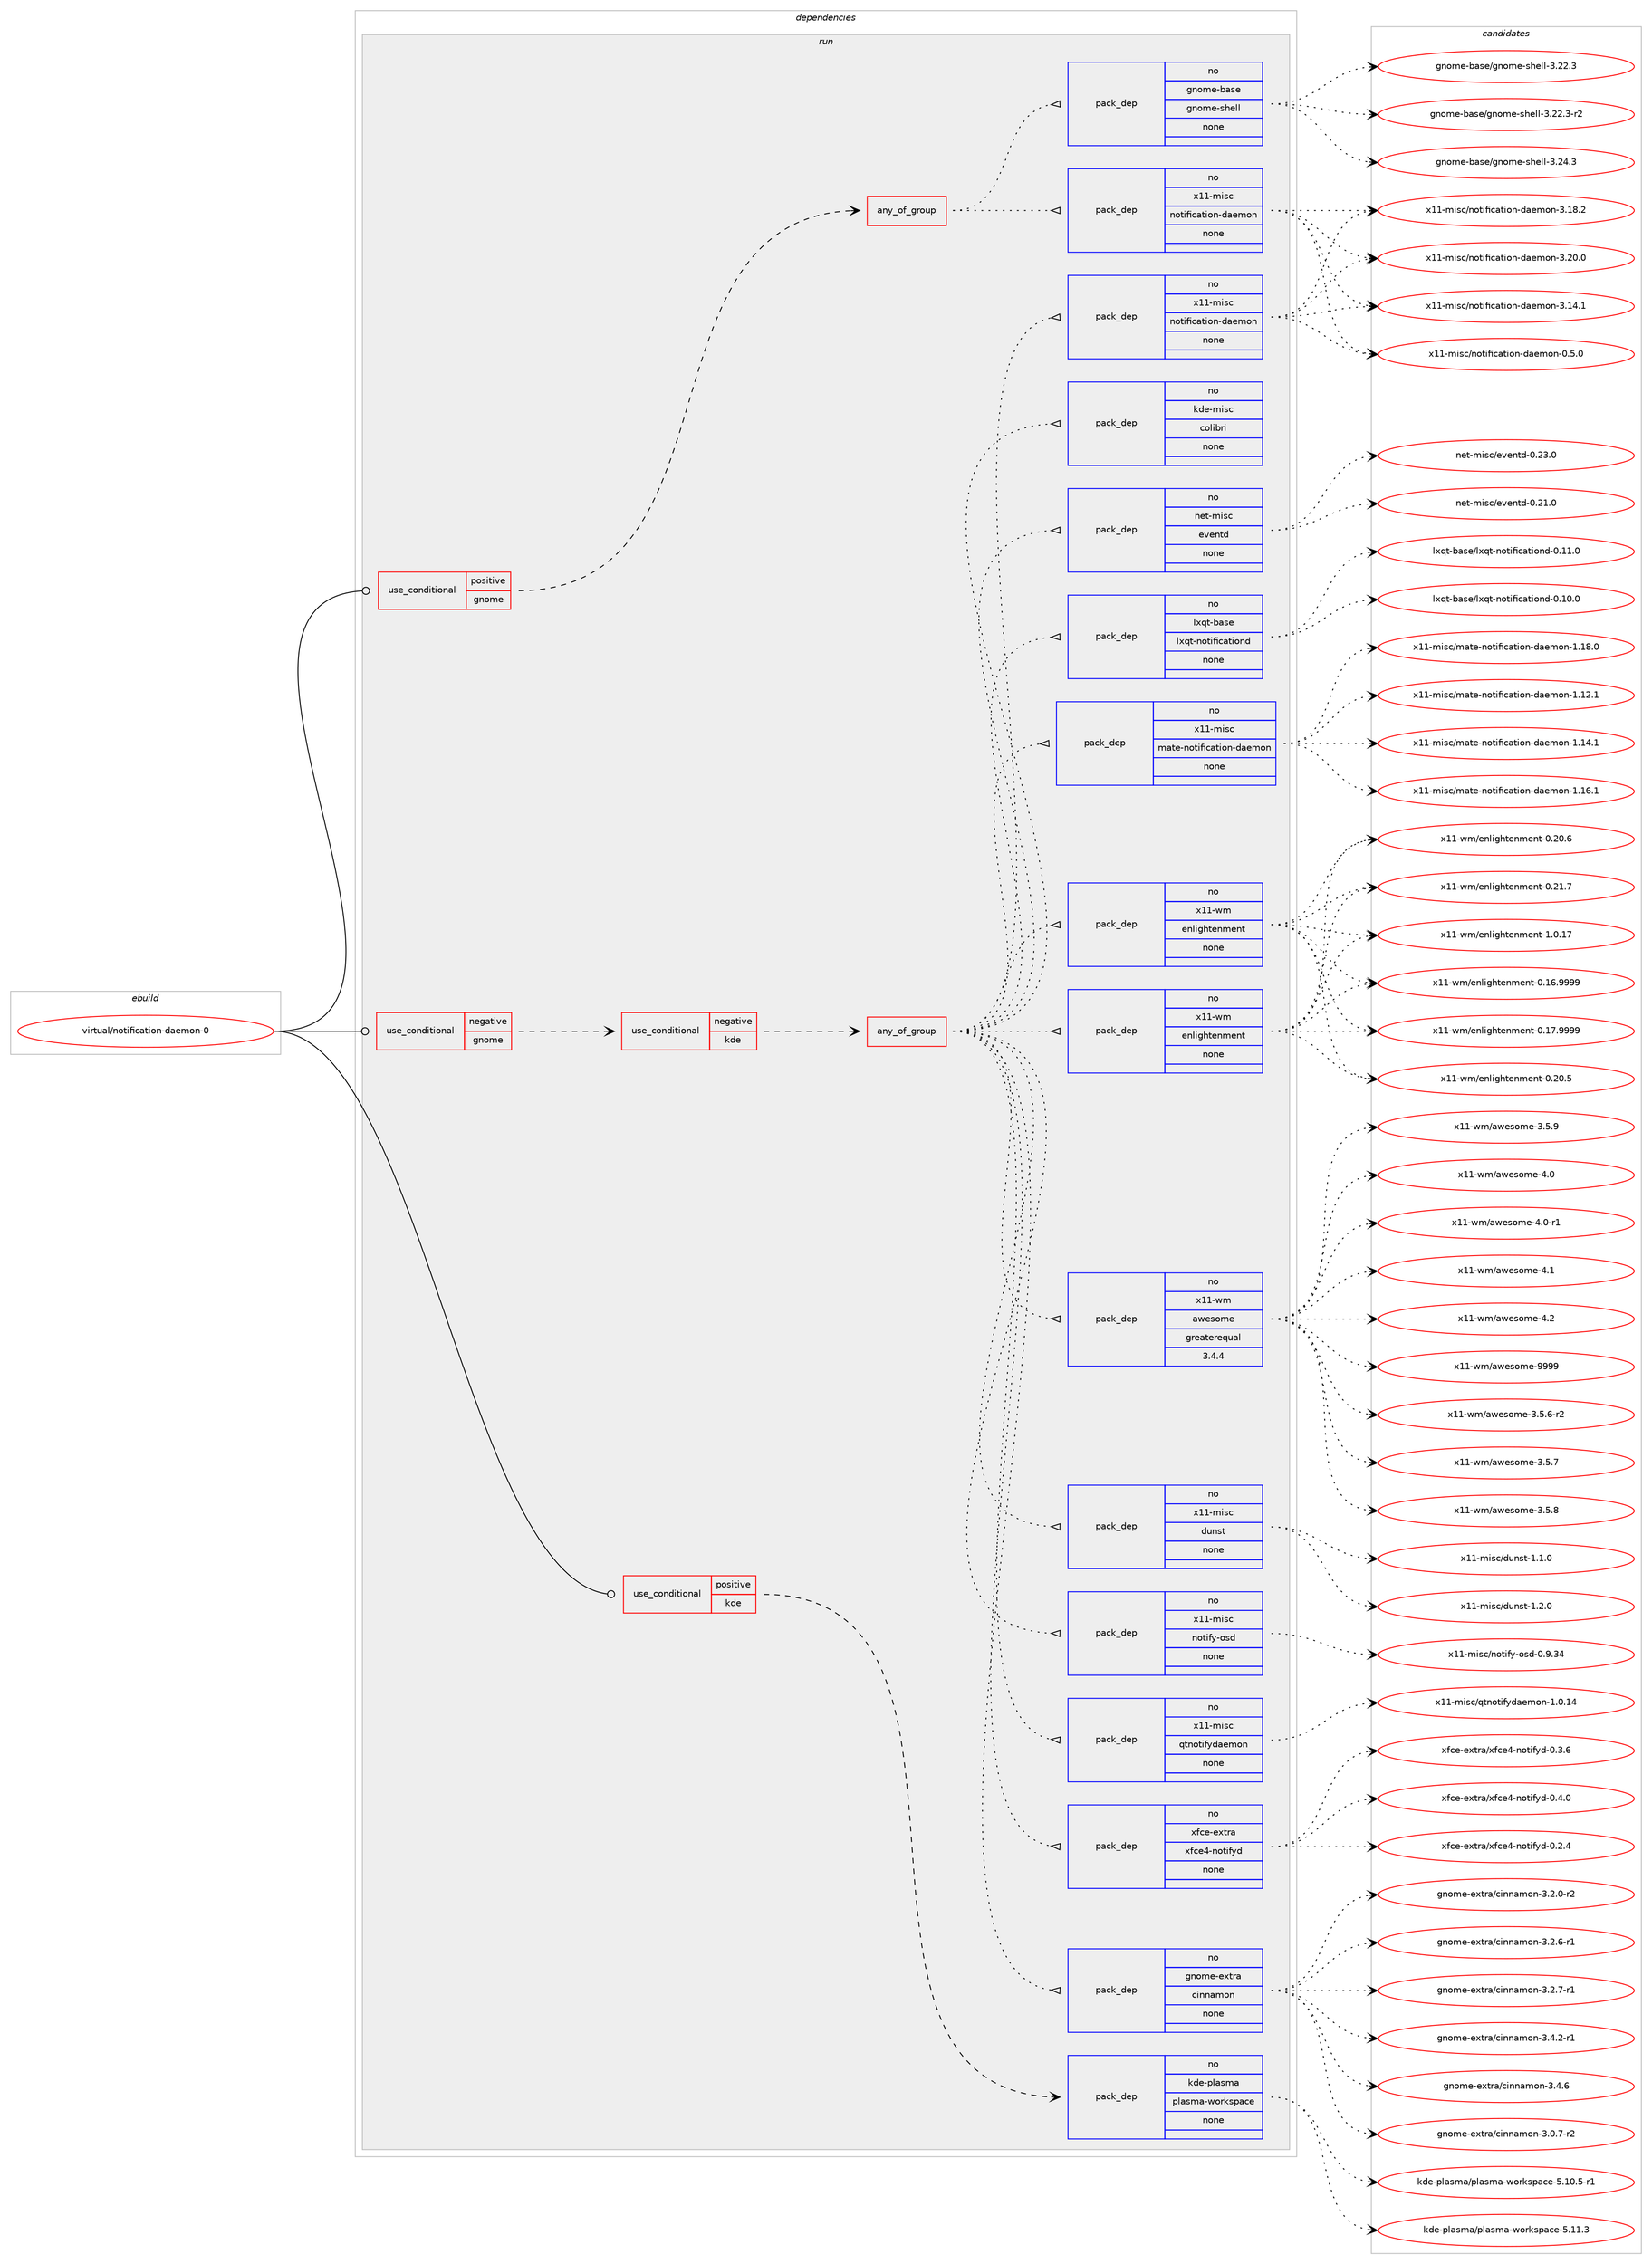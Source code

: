 digraph prolog {

# *************
# Graph options
# *************

newrank=true;
concentrate=true;
compound=true;
graph [rankdir=LR,fontname=Helvetica,fontsize=10,ranksep=1.5];#, ranksep=2.5, nodesep=0.2];
edge  [arrowhead=vee];
node  [fontname=Helvetica,fontsize=10];

# **********
# The ebuild
# **********

subgraph cluster_leftcol {
color=gray;
rank=same;
label=<<i>ebuild</i>>;
id [label="virtual/notification-daemon-0", color=red, width=4, href="../virtual/notification-daemon-0.svg"];
}

# ****************
# The dependencies
# ****************

subgraph cluster_midcol {
color=gray;
label=<<i>dependencies</i>>;
subgraph cluster_compile {
fillcolor="#eeeeee";
style=filled;
label=<<i>compile</i>>;
}
subgraph cluster_compileandrun {
fillcolor="#eeeeee";
style=filled;
label=<<i>compile and run</i>>;
}
subgraph cluster_run {
fillcolor="#eeeeee";
style=filled;
label=<<i>run</i>>;
subgraph cond118892 {
dependency497801 [label=<<TABLE BORDER="0" CELLBORDER="1" CELLSPACING="0" CELLPADDING="4"><TR><TD ROWSPAN="3" CELLPADDING="10">use_conditional</TD></TR><TR><TD>negative</TD></TR><TR><TD>gnome</TD></TR></TABLE>>, shape=none, color=red];
subgraph cond118893 {
dependency497802 [label=<<TABLE BORDER="0" CELLBORDER="1" CELLSPACING="0" CELLPADDING="4"><TR><TD ROWSPAN="3" CELLPADDING="10">use_conditional</TD></TR><TR><TD>negative</TD></TR><TR><TD>kde</TD></TR></TABLE>>, shape=none, color=red];
subgraph any8602 {
dependency497803 [label=<<TABLE BORDER="0" CELLBORDER="1" CELLSPACING="0" CELLPADDING="4"><TR><TD CELLPADDING="10">any_of_group</TD></TR></TABLE>>, shape=none, color=red];subgraph pack369982 {
dependency497804 [label=<<TABLE BORDER="0" CELLBORDER="1" CELLSPACING="0" CELLPADDING="4" WIDTH="220"><TR><TD ROWSPAN="6" CELLPADDING="30">pack_dep</TD></TR><TR><TD WIDTH="110">no</TD></TR><TR><TD>x11-misc</TD></TR><TR><TD>notification-daemon</TD></TR><TR><TD>none</TD></TR><TR><TD></TD></TR></TABLE>>, shape=none, color=blue];
}
dependency497803:e -> dependency497804:w [weight=20,style="dotted",arrowhead="oinv"];
subgraph pack369983 {
dependency497805 [label=<<TABLE BORDER="0" CELLBORDER="1" CELLSPACING="0" CELLPADDING="4" WIDTH="220"><TR><TD ROWSPAN="6" CELLPADDING="30">pack_dep</TD></TR><TR><TD WIDTH="110">no</TD></TR><TR><TD>gnome-extra</TD></TR><TR><TD>cinnamon</TD></TR><TR><TD>none</TD></TR><TR><TD></TD></TR></TABLE>>, shape=none, color=blue];
}
dependency497803:e -> dependency497805:w [weight=20,style="dotted",arrowhead="oinv"];
subgraph pack369984 {
dependency497806 [label=<<TABLE BORDER="0" CELLBORDER="1" CELLSPACING="0" CELLPADDING="4" WIDTH="220"><TR><TD ROWSPAN="6" CELLPADDING="30">pack_dep</TD></TR><TR><TD WIDTH="110">no</TD></TR><TR><TD>xfce-extra</TD></TR><TR><TD>xfce4-notifyd</TD></TR><TR><TD>none</TD></TR><TR><TD></TD></TR></TABLE>>, shape=none, color=blue];
}
dependency497803:e -> dependency497806:w [weight=20,style="dotted",arrowhead="oinv"];
subgraph pack369985 {
dependency497807 [label=<<TABLE BORDER="0" CELLBORDER="1" CELLSPACING="0" CELLPADDING="4" WIDTH="220"><TR><TD ROWSPAN="6" CELLPADDING="30">pack_dep</TD></TR><TR><TD WIDTH="110">no</TD></TR><TR><TD>x11-misc</TD></TR><TR><TD>qtnotifydaemon</TD></TR><TR><TD>none</TD></TR><TR><TD></TD></TR></TABLE>>, shape=none, color=blue];
}
dependency497803:e -> dependency497807:w [weight=20,style="dotted",arrowhead="oinv"];
subgraph pack369986 {
dependency497808 [label=<<TABLE BORDER="0" CELLBORDER="1" CELLSPACING="0" CELLPADDING="4" WIDTH="220"><TR><TD ROWSPAN="6" CELLPADDING="30">pack_dep</TD></TR><TR><TD WIDTH="110">no</TD></TR><TR><TD>x11-misc</TD></TR><TR><TD>notify-osd</TD></TR><TR><TD>none</TD></TR><TR><TD></TD></TR></TABLE>>, shape=none, color=blue];
}
dependency497803:e -> dependency497808:w [weight=20,style="dotted",arrowhead="oinv"];
subgraph pack369987 {
dependency497809 [label=<<TABLE BORDER="0" CELLBORDER="1" CELLSPACING="0" CELLPADDING="4" WIDTH="220"><TR><TD ROWSPAN="6" CELLPADDING="30">pack_dep</TD></TR><TR><TD WIDTH="110">no</TD></TR><TR><TD>x11-misc</TD></TR><TR><TD>dunst</TD></TR><TR><TD>none</TD></TR><TR><TD></TD></TR></TABLE>>, shape=none, color=blue];
}
dependency497803:e -> dependency497809:w [weight=20,style="dotted",arrowhead="oinv"];
subgraph pack369988 {
dependency497810 [label=<<TABLE BORDER="0" CELLBORDER="1" CELLSPACING="0" CELLPADDING="4" WIDTH="220"><TR><TD ROWSPAN="6" CELLPADDING="30">pack_dep</TD></TR><TR><TD WIDTH="110">no</TD></TR><TR><TD>x11-wm</TD></TR><TR><TD>awesome</TD></TR><TR><TD>greaterequal</TD></TR><TR><TD>3.4.4</TD></TR></TABLE>>, shape=none, color=blue];
}
dependency497803:e -> dependency497810:w [weight=20,style="dotted",arrowhead="oinv"];
subgraph pack369989 {
dependency497811 [label=<<TABLE BORDER="0" CELLBORDER="1" CELLSPACING="0" CELLPADDING="4" WIDTH="220"><TR><TD ROWSPAN="6" CELLPADDING="30">pack_dep</TD></TR><TR><TD WIDTH="110">no</TD></TR><TR><TD>x11-wm</TD></TR><TR><TD>enlightenment</TD></TR><TR><TD>none</TD></TR><TR><TD></TD></TR></TABLE>>, shape=none, color=blue];
}
dependency497803:e -> dependency497811:w [weight=20,style="dotted",arrowhead="oinv"];
subgraph pack369990 {
dependency497812 [label=<<TABLE BORDER="0" CELLBORDER="1" CELLSPACING="0" CELLPADDING="4" WIDTH="220"><TR><TD ROWSPAN="6" CELLPADDING="30">pack_dep</TD></TR><TR><TD WIDTH="110">no</TD></TR><TR><TD>x11-wm</TD></TR><TR><TD>enlightenment</TD></TR><TR><TD>none</TD></TR><TR><TD></TD></TR></TABLE>>, shape=none, color=blue];
}
dependency497803:e -> dependency497812:w [weight=20,style="dotted",arrowhead="oinv"];
subgraph pack369991 {
dependency497813 [label=<<TABLE BORDER="0" CELLBORDER="1" CELLSPACING="0" CELLPADDING="4" WIDTH="220"><TR><TD ROWSPAN="6" CELLPADDING="30">pack_dep</TD></TR><TR><TD WIDTH="110">no</TD></TR><TR><TD>x11-misc</TD></TR><TR><TD>mate-notification-daemon</TD></TR><TR><TD>none</TD></TR><TR><TD></TD></TR></TABLE>>, shape=none, color=blue];
}
dependency497803:e -> dependency497813:w [weight=20,style="dotted",arrowhead="oinv"];
subgraph pack369992 {
dependency497814 [label=<<TABLE BORDER="0" CELLBORDER="1" CELLSPACING="0" CELLPADDING="4" WIDTH="220"><TR><TD ROWSPAN="6" CELLPADDING="30">pack_dep</TD></TR><TR><TD WIDTH="110">no</TD></TR><TR><TD>lxqt-base</TD></TR><TR><TD>lxqt-notificationd</TD></TR><TR><TD>none</TD></TR><TR><TD></TD></TR></TABLE>>, shape=none, color=blue];
}
dependency497803:e -> dependency497814:w [weight=20,style="dotted",arrowhead="oinv"];
subgraph pack369993 {
dependency497815 [label=<<TABLE BORDER="0" CELLBORDER="1" CELLSPACING="0" CELLPADDING="4" WIDTH="220"><TR><TD ROWSPAN="6" CELLPADDING="30">pack_dep</TD></TR><TR><TD WIDTH="110">no</TD></TR><TR><TD>net-misc</TD></TR><TR><TD>eventd</TD></TR><TR><TD>none</TD></TR><TR><TD></TD></TR></TABLE>>, shape=none, color=blue];
}
dependency497803:e -> dependency497815:w [weight=20,style="dotted",arrowhead="oinv"];
subgraph pack369994 {
dependency497816 [label=<<TABLE BORDER="0" CELLBORDER="1" CELLSPACING="0" CELLPADDING="4" WIDTH="220"><TR><TD ROWSPAN="6" CELLPADDING="30">pack_dep</TD></TR><TR><TD WIDTH="110">no</TD></TR><TR><TD>kde-misc</TD></TR><TR><TD>colibri</TD></TR><TR><TD>none</TD></TR><TR><TD></TD></TR></TABLE>>, shape=none, color=blue];
}
dependency497803:e -> dependency497816:w [weight=20,style="dotted",arrowhead="oinv"];
}
dependency497802:e -> dependency497803:w [weight=20,style="dashed",arrowhead="vee"];
}
dependency497801:e -> dependency497802:w [weight=20,style="dashed",arrowhead="vee"];
}
id:e -> dependency497801:w [weight=20,style="solid",arrowhead="odot"];
subgraph cond118894 {
dependency497817 [label=<<TABLE BORDER="0" CELLBORDER="1" CELLSPACING="0" CELLPADDING="4"><TR><TD ROWSPAN="3" CELLPADDING="10">use_conditional</TD></TR><TR><TD>positive</TD></TR><TR><TD>gnome</TD></TR></TABLE>>, shape=none, color=red];
subgraph any8603 {
dependency497818 [label=<<TABLE BORDER="0" CELLBORDER="1" CELLSPACING="0" CELLPADDING="4"><TR><TD CELLPADDING="10">any_of_group</TD></TR></TABLE>>, shape=none, color=red];subgraph pack369995 {
dependency497819 [label=<<TABLE BORDER="0" CELLBORDER="1" CELLSPACING="0" CELLPADDING="4" WIDTH="220"><TR><TD ROWSPAN="6" CELLPADDING="30">pack_dep</TD></TR><TR><TD WIDTH="110">no</TD></TR><TR><TD>x11-misc</TD></TR><TR><TD>notification-daemon</TD></TR><TR><TD>none</TD></TR><TR><TD></TD></TR></TABLE>>, shape=none, color=blue];
}
dependency497818:e -> dependency497819:w [weight=20,style="dotted",arrowhead="oinv"];
subgraph pack369996 {
dependency497820 [label=<<TABLE BORDER="0" CELLBORDER="1" CELLSPACING="0" CELLPADDING="4" WIDTH="220"><TR><TD ROWSPAN="6" CELLPADDING="30">pack_dep</TD></TR><TR><TD WIDTH="110">no</TD></TR><TR><TD>gnome-base</TD></TR><TR><TD>gnome-shell</TD></TR><TR><TD>none</TD></TR><TR><TD></TD></TR></TABLE>>, shape=none, color=blue];
}
dependency497818:e -> dependency497820:w [weight=20,style="dotted",arrowhead="oinv"];
}
dependency497817:e -> dependency497818:w [weight=20,style="dashed",arrowhead="vee"];
}
id:e -> dependency497817:w [weight=20,style="solid",arrowhead="odot"];
subgraph cond118895 {
dependency497821 [label=<<TABLE BORDER="0" CELLBORDER="1" CELLSPACING="0" CELLPADDING="4"><TR><TD ROWSPAN="3" CELLPADDING="10">use_conditional</TD></TR><TR><TD>positive</TD></TR><TR><TD>kde</TD></TR></TABLE>>, shape=none, color=red];
subgraph pack369997 {
dependency497822 [label=<<TABLE BORDER="0" CELLBORDER="1" CELLSPACING="0" CELLPADDING="4" WIDTH="220"><TR><TD ROWSPAN="6" CELLPADDING="30">pack_dep</TD></TR><TR><TD WIDTH="110">no</TD></TR><TR><TD>kde-plasma</TD></TR><TR><TD>plasma-workspace</TD></TR><TR><TD>none</TD></TR><TR><TD></TD></TR></TABLE>>, shape=none, color=blue];
}
dependency497821:e -> dependency497822:w [weight=20,style="dashed",arrowhead="vee"];
}
id:e -> dependency497821:w [weight=20,style="solid",arrowhead="odot"];
}
}

# **************
# The candidates
# **************

subgraph cluster_choices {
rank=same;
color=gray;
label=<<i>candidates</i>>;

subgraph choice369982 {
color=black;
nodesep=1;
choice120494945109105115994711011111610510210599971161051111104510097101109111110454846534648 [label="x11-misc/notification-daemon-0.5.0", color=red, width=4,href="../x11-misc/notification-daemon-0.5.0.svg"];
choice12049494510910511599471101111161051021059997116105111110451009710110911111045514649524649 [label="x11-misc/notification-daemon-3.14.1", color=red, width=4,href="../x11-misc/notification-daemon-3.14.1.svg"];
choice12049494510910511599471101111161051021059997116105111110451009710110911111045514649564650 [label="x11-misc/notification-daemon-3.18.2", color=red, width=4,href="../x11-misc/notification-daemon-3.18.2.svg"];
choice12049494510910511599471101111161051021059997116105111110451009710110911111045514650484648 [label="x11-misc/notification-daemon-3.20.0", color=red, width=4,href="../x11-misc/notification-daemon-3.20.0.svg"];
dependency497804:e -> choice120494945109105115994711011111610510210599971161051111104510097101109111110454846534648:w [style=dotted,weight="100"];
dependency497804:e -> choice12049494510910511599471101111161051021059997116105111110451009710110911111045514649524649:w [style=dotted,weight="100"];
dependency497804:e -> choice12049494510910511599471101111161051021059997116105111110451009710110911111045514649564650:w [style=dotted,weight="100"];
dependency497804:e -> choice12049494510910511599471101111161051021059997116105111110451009710110911111045514650484648:w [style=dotted,weight="100"];
}
subgraph choice369983 {
color=black;
nodesep=1;
choice10311011110910145101120116114974799105110110971091111104551464846554511450 [label="gnome-extra/cinnamon-3.0.7-r2", color=red, width=4,href="../gnome-extra/cinnamon-3.0.7-r2.svg"];
choice10311011110910145101120116114974799105110110971091111104551465046484511450 [label="gnome-extra/cinnamon-3.2.0-r2", color=red, width=4,href="../gnome-extra/cinnamon-3.2.0-r2.svg"];
choice10311011110910145101120116114974799105110110971091111104551465046544511449 [label="gnome-extra/cinnamon-3.2.6-r1", color=red, width=4,href="../gnome-extra/cinnamon-3.2.6-r1.svg"];
choice10311011110910145101120116114974799105110110971091111104551465046554511449 [label="gnome-extra/cinnamon-3.2.7-r1", color=red, width=4,href="../gnome-extra/cinnamon-3.2.7-r1.svg"];
choice10311011110910145101120116114974799105110110971091111104551465246504511449 [label="gnome-extra/cinnamon-3.4.2-r1", color=red, width=4,href="../gnome-extra/cinnamon-3.4.2-r1.svg"];
choice1031101111091014510112011611497479910511011097109111110455146524654 [label="gnome-extra/cinnamon-3.4.6", color=red, width=4,href="../gnome-extra/cinnamon-3.4.6.svg"];
dependency497805:e -> choice10311011110910145101120116114974799105110110971091111104551464846554511450:w [style=dotted,weight="100"];
dependency497805:e -> choice10311011110910145101120116114974799105110110971091111104551465046484511450:w [style=dotted,weight="100"];
dependency497805:e -> choice10311011110910145101120116114974799105110110971091111104551465046544511449:w [style=dotted,weight="100"];
dependency497805:e -> choice10311011110910145101120116114974799105110110971091111104551465046554511449:w [style=dotted,weight="100"];
dependency497805:e -> choice10311011110910145101120116114974799105110110971091111104551465246504511449:w [style=dotted,weight="100"];
dependency497805:e -> choice1031101111091014510112011611497479910511011097109111110455146524654:w [style=dotted,weight="100"];
}
subgraph choice369984 {
color=black;
nodesep=1;
choice12010299101451011201161149747120102991015245110111116105102121100454846504652 [label="xfce-extra/xfce4-notifyd-0.2.4", color=red, width=4,href="../xfce-extra/xfce4-notifyd-0.2.4.svg"];
choice12010299101451011201161149747120102991015245110111116105102121100454846514654 [label="xfce-extra/xfce4-notifyd-0.3.6", color=red, width=4,href="../xfce-extra/xfce4-notifyd-0.3.6.svg"];
choice12010299101451011201161149747120102991015245110111116105102121100454846524648 [label="xfce-extra/xfce4-notifyd-0.4.0", color=red, width=4,href="../xfce-extra/xfce4-notifyd-0.4.0.svg"];
dependency497806:e -> choice12010299101451011201161149747120102991015245110111116105102121100454846504652:w [style=dotted,weight="100"];
dependency497806:e -> choice12010299101451011201161149747120102991015245110111116105102121100454846514654:w [style=dotted,weight="100"];
dependency497806:e -> choice12010299101451011201161149747120102991015245110111116105102121100454846524648:w [style=dotted,weight="100"];
}
subgraph choice369985 {
color=black;
nodesep=1;
choice12049494510910511599471131161101111161051021211009710110911111045494648464952 [label="x11-misc/qtnotifydaemon-1.0.14", color=red, width=4,href="../x11-misc/qtnotifydaemon-1.0.14.svg"];
dependency497807:e -> choice12049494510910511599471131161101111161051021211009710110911111045494648464952:w [style=dotted,weight="100"];
}
subgraph choice369986 {
color=black;
nodesep=1;
choice12049494510910511599471101111161051021214511111510045484657465152 [label="x11-misc/notify-osd-0.9.34", color=red, width=4,href="../x11-misc/notify-osd-0.9.34.svg"];
dependency497808:e -> choice12049494510910511599471101111161051021214511111510045484657465152:w [style=dotted,weight="100"];
}
subgraph choice369987 {
color=black;
nodesep=1;
choice1204949451091051159947100117110115116454946494648 [label="x11-misc/dunst-1.1.0", color=red, width=4,href="../x11-misc/dunst-1.1.0.svg"];
choice1204949451091051159947100117110115116454946504648 [label="x11-misc/dunst-1.2.0", color=red, width=4,href="../x11-misc/dunst-1.2.0.svg"];
dependency497809:e -> choice1204949451091051159947100117110115116454946494648:w [style=dotted,weight="100"];
dependency497809:e -> choice1204949451091051159947100117110115116454946504648:w [style=dotted,weight="100"];
}
subgraph choice369988 {
color=black;
nodesep=1;
choice12049494511910947971191011151111091014551465346544511450 [label="x11-wm/awesome-3.5.6-r2", color=red, width=4,href="../x11-wm/awesome-3.5.6-r2.svg"];
choice1204949451191094797119101115111109101455146534655 [label="x11-wm/awesome-3.5.7", color=red, width=4,href="../x11-wm/awesome-3.5.7.svg"];
choice1204949451191094797119101115111109101455146534656 [label="x11-wm/awesome-3.5.8", color=red, width=4,href="../x11-wm/awesome-3.5.8.svg"];
choice1204949451191094797119101115111109101455146534657 [label="x11-wm/awesome-3.5.9", color=red, width=4,href="../x11-wm/awesome-3.5.9.svg"];
choice120494945119109479711910111511110910145524648 [label="x11-wm/awesome-4.0", color=red, width=4,href="../x11-wm/awesome-4.0.svg"];
choice1204949451191094797119101115111109101455246484511449 [label="x11-wm/awesome-4.0-r1", color=red, width=4,href="../x11-wm/awesome-4.0-r1.svg"];
choice120494945119109479711910111511110910145524649 [label="x11-wm/awesome-4.1", color=red, width=4,href="../x11-wm/awesome-4.1.svg"];
choice120494945119109479711910111511110910145524650 [label="x11-wm/awesome-4.2", color=red, width=4,href="../x11-wm/awesome-4.2.svg"];
choice12049494511910947971191011151111091014557575757 [label="x11-wm/awesome-9999", color=red, width=4,href="../x11-wm/awesome-9999.svg"];
dependency497810:e -> choice12049494511910947971191011151111091014551465346544511450:w [style=dotted,weight="100"];
dependency497810:e -> choice1204949451191094797119101115111109101455146534655:w [style=dotted,weight="100"];
dependency497810:e -> choice1204949451191094797119101115111109101455146534656:w [style=dotted,weight="100"];
dependency497810:e -> choice1204949451191094797119101115111109101455146534657:w [style=dotted,weight="100"];
dependency497810:e -> choice120494945119109479711910111511110910145524648:w [style=dotted,weight="100"];
dependency497810:e -> choice1204949451191094797119101115111109101455246484511449:w [style=dotted,weight="100"];
dependency497810:e -> choice120494945119109479711910111511110910145524649:w [style=dotted,weight="100"];
dependency497810:e -> choice120494945119109479711910111511110910145524650:w [style=dotted,weight="100"];
dependency497810:e -> choice12049494511910947971191011151111091014557575757:w [style=dotted,weight="100"];
}
subgraph choice369989 {
color=black;
nodesep=1;
choice1204949451191094710111010810510310411610111010910111011645484649544657575757 [label="x11-wm/enlightenment-0.16.9999", color=red, width=4,href="../x11-wm/enlightenment-0.16.9999.svg"];
choice1204949451191094710111010810510310411610111010910111011645484649554657575757 [label="x11-wm/enlightenment-0.17.9999", color=red, width=4,href="../x11-wm/enlightenment-0.17.9999.svg"];
choice1204949451191094710111010810510310411610111010910111011645484650484653 [label="x11-wm/enlightenment-0.20.5", color=red, width=4,href="../x11-wm/enlightenment-0.20.5.svg"];
choice1204949451191094710111010810510310411610111010910111011645484650484654 [label="x11-wm/enlightenment-0.20.6", color=red, width=4,href="../x11-wm/enlightenment-0.20.6.svg"];
choice1204949451191094710111010810510310411610111010910111011645484650494655 [label="x11-wm/enlightenment-0.21.7", color=red, width=4,href="../x11-wm/enlightenment-0.21.7.svg"];
choice1204949451191094710111010810510310411610111010910111011645494648464955 [label="x11-wm/enlightenment-1.0.17", color=red, width=4,href="../x11-wm/enlightenment-1.0.17.svg"];
dependency497811:e -> choice1204949451191094710111010810510310411610111010910111011645484649544657575757:w [style=dotted,weight="100"];
dependency497811:e -> choice1204949451191094710111010810510310411610111010910111011645484649554657575757:w [style=dotted,weight="100"];
dependency497811:e -> choice1204949451191094710111010810510310411610111010910111011645484650484653:w [style=dotted,weight="100"];
dependency497811:e -> choice1204949451191094710111010810510310411610111010910111011645484650484654:w [style=dotted,weight="100"];
dependency497811:e -> choice1204949451191094710111010810510310411610111010910111011645484650494655:w [style=dotted,weight="100"];
dependency497811:e -> choice1204949451191094710111010810510310411610111010910111011645494648464955:w [style=dotted,weight="100"];
}
subgraph choice369990 {
color=black;
nodesep=1;
choice1204949451191094710111010810510310411610111010910111011645484649544657575757 [label="x11-wm/enlightenment-0.16.9999", color=red, width=4,href="../x11-wm/enlightenment-0.16.9999.svg"];
choice1204949451191094710111010810510310411610111010910111011645484649554657575757 [label="x11-wm/enlightenment-0.17.9999", color=red, width=4,href="../x11-wm/enlightenment-0.17.9999.svg"];
choice1204949451191094710111010810510310411610111010910111011645484650484653 [label="x11-wm/enlightenment-0.20.5", color=red, width=4,href="../x11-wm/enlightenment-0.20.5.svg"];
choice1204949451191094710111010810510310411610111010910111011645484650484654 [label="x11-wm/enlightenment-0.20.6", color=red, width=4,href="../x11-wm/enlightenment-0.20.6.svg"];
choice1204949451191094710111010810510310411610111010910111011645484650494655 [label="x11-wm/enlightenment-0.21.7", color=red, width=4,href="../x11-wm/enlightenment-0.21.7.svg"];
choice1204949451191094710111010810510310411610111010910111011645494648464955 [label="x11-wm/enlightenment-1.0.17", color=red, width=4,href="../x11-wm/enlightenment-1.0.17.svg"];
dependency497812:e -> choice1204949451191094710111010810510310411610111010910111011645484649544657575757:w [style=dotted,weight="100"];
dependency497812:e -> choice1204949451191094710111010810510310411610111010910111011645484649554657575757:w [style=dotted,weight="100"];
dependency497812:e -> choice1204949451191094710111010810510310411610111010910111011645484650484653:w [style=dotted,weight="100"];
dependency497812:e -> choice1204949451191094710111010810510310411610111010910111011645484650484654:w [style=dotted,weight="100"];
dependency497812:e -> choice1204949451191094710111010810510310411610111010910111011645484650494655:w [style=dotted,weight="100"];
dependency497812:e -> choice1204949451191094710111010810510310411610111010910111011645494648464955:w [style=dotted,weight="100"];
}
subgraph choice369991 {
color=black;
nodesep=1;
choice120494945109105115994710997116101451101111161051021059997116105111110451009710110911111045494649504649 [label="x11-misc/mate-notification-daemon-1.12.1", color=red, width=4,href="../x11-misc/mate-notification-daemon-1.12.1.svg"];
choice120494945109105115994710997116101451101111161051021059997116105111110451009710110911111045494649524649 [label="x11-misc/mate-notification-daemon-1.14.1", color=red, width=4,href="../x11-misc/mate-notification-daemon-1.14.1.svg"];
choice120494945109105115994710997116101451101111161051021059997116105111110451009710110911111045494649544649 [label="x11-misc/mate-notification-daemon-1.16.1", color=red, width=4,href="../x11-misc/mate-notification-daemon-1.16.1.svg"];
choice120494945109105115994710997116101451101111161051021059997116105111110451009710110911111045494649564648 [label="x11-misc/mate-notification-daemon-1.18.0", color=red, width=4,href="../x11-misc/mate-notification-daemon-1.18.0.svg"];
dependency497813:e -> choice120494945109105115994710997116101451101111161051021059997116105111110451009710110911111045494649504649:w [style=dotted,weight="100"];
dependency497813:e -> choice120494945109105115994710997116101451101111161051021059997116105111110451009710110911111045494649524649:w [style=dotted,weight="100"];
dependency497813:e -> choice120494945109105115994710997116101451101111161051021059997116105111110451009710110911111045494649544649:w [style=dotted,weight="100"];
dependency497813:e -> choice120494945109105115994710997116101451101111161051021059997116105111110451009710110911111045494649564648:w [style=dotted,weight="100"];
}
subgraph choice369992 {
color=black;
nodesep=1;
choice1081201131164598971151014710812011311645110111116105102105999711610511111010045484649484648 [label="lxqt-base/lxqt-notificationd-0.10.0", color=red, width=4,href="../lxqt-base/lxqt-notificationd-0.10.0.svg"];
choice1081201131164598971151014710812011311645110111116105102105999711610511111010045484649494648 [label="lxqt-base/lxqt-notificationd-0.11.0", color=red, width=4,href="../lxqt-base/lxqt-notificationd-0.11.0.svg"];
dependency497814:e -> choice1081201131164598971151014710812011311645110111116105102105999711610511111010045484649484648:w [style=dotted,weight="100"];
dependency497814:e -> choice1081201131164598971151014710812011311645110111116105102105999711610511111010045484649494648:w [style=dotted,weight="100"];
}
subgraph choice369993 {
color=black;
nodesep=1;
choice11010111645109105115994710111810111011610045484650494648 [label="net-misc/eventd-0.21.0", color=red, width=4,href="../net-misc/eventd-0.21.0.svg"];
choice11010111645109105115994710111810111011610045484650514648 [label="net-misc/eventd-0.23.0", color=red, width=4,href="../net-misc/eventd-0.23.0.svg"];
dependency497815:e -> choice11010111645109105115994710111810111011610045484650494648:w [style=dotted,weight="100"];
dependency497815:e -> choice11010111645109105115994710111810111011610045484650514648:w [style=dotted,weight="100"];
}
subgraph choice369994 {
color=black;
nodesep=1;
}
subgraph choice369995 {
color=black;
nodesep=1;
choice120494945109105115994711011111610510210599971161051111104510097101109111110454846534648 [label="x11-misc/notification-daemon-0.5.0", color=red, width=4,href="../x11-misc/notification-daemon-0.5.0.svg"];
choice12049494510910511599471101111161051021059997116105111110451009710110911111045514649524649 [label="x11-misc/notification-daemon-3.14.1", color=red, width=4,href="../x11-misc/notification-daemon-3.14.1.svg"];
choice12049494510910511599471101111161051021059997116105111110451009710110911111045514649564650 [label="x11-misc/notification-daemon-3.18.2", color=red, width=4,href="../x11-misc/notification-daemon-3.18.2.svg"];
choice12049494510910511599471101111161051021059997116105111110451009710110911111045514650484648 [label="x11-misc/notification-daemon-3.20.0", color=red, width=4,href="../x11-misc/notification-daemon-3.20.0.svg"];
dependency497819:e -> choice120494945109105115994711011111610510210599971161051111104510097101109111110454846534648:w [style=dotted,weight="100"];
dependency497819:e -> choice12049494510910511599471101111161051021059997116105111110451009710110911111045514649524649:w [style=dotted,weight="100"];
dependency497819:e -> choice12049494510910511599471101111161051021059997116105111110451009710110911111045514649564650:w [style=dotted,weight="100"];
dependency497819:e -> choice12049494510910511599471101111161051021059997116105111110451009710110911111045514650484648:w [style=dotted,weight="100"];
}
subgraph choice369996 {
color=black;
nodesep=1;
choice103110111109101459897115101471031101111091014511510410110810845514650504651 [label="gnome-base/gnome-shell-3.22.3", color=red, width=4,href="../gnome-base/gnome-shell-3.22.3.svg"];
choice1031101111091014598971151014710311011110910145115104101108108455146505046514511450 [label="gnome-base/gnome-shell-3.22.3-r2", color=red, width=4,href="../gnome-base/gnome-shell-3.22.3-r2.svg"];
choice103110111109101459897115101471031101111091014511510410110810845514650524651 [label="gnome-base/gnome-shell-3.24.3", color=red, width=4,href="../gnome-base/gnome-shell-3.24.3.svg"];
dependency497820:e -> choice103110111109101459897115101471031101111091014511510410110810845514650504651:w [style=dotted,weight="100"];
dependency497820:e -> choice1031101111091014598971151014710311011110910145115104101108108455146505046514511450:w [style=dotted,weight="100"];
dependency497820:e -> choice103110111109101459897115101471031101111091014511510410110810845514650524651:w [style=dotted,weight="100"];
}
subgraph choice369997 {
color=black;
nodesep=1;
choice107100101451121089711510997471121089711510997451191111141071151129799101455346494846534511449 [label="kde-plasma/plasma-workspace-5.10.5-r1", color=red, width=4,href="../kde-plasma/plasma-workspace-5.10.5-r1.svg"];
choice10710010145112108971151099747112108971151099745119111114107115112979910145534649494651 [label="kde-plasma/plasma-workspace-5.11.3", color=red, width=4,href="../kde-plasma/plasma-workspace-5.11.3.svg"];
dependency497822:e -> choice107100101451121089711510997471121089711510997451191111141071151129799101455346494846534511449:w [style=dotted,weight="100"];
dependency497822:e -> choice10710010145112108971151099747112108971151099745119111114107115112979910145534649494651:w [style=dotted,weight="100"];
}
}

}
